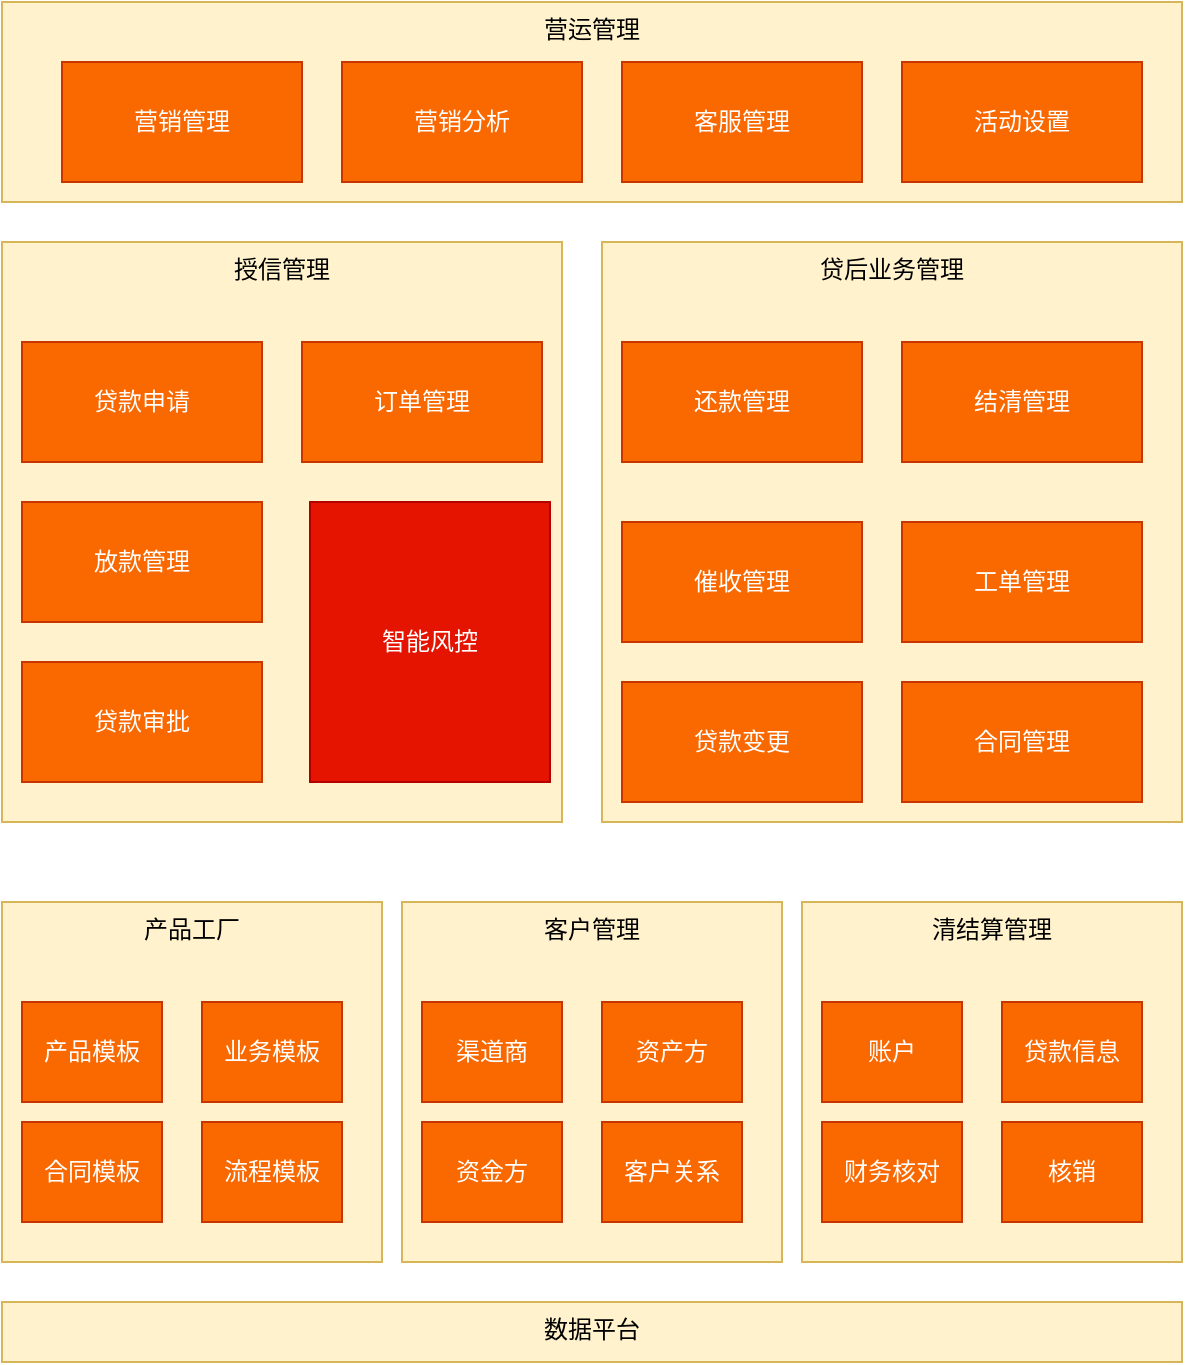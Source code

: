 <mxfile version="14.5.10" type="github">
  <diagram id="3-5de5OCHW1W84pv_DVT" name="第 1 页">
    <mxGraphModel dx="1422" dy="762" grid="1" gridSize="10" guides="1" tooltips="1" connect="1" arrows="1" fold="1" page="1" pageScale="1" pageWidth="827" pageHeight="1169" math="0" shadow="0">
      <root>
        <mxCell id="0" />
        <mxCell id="1" parent="0" />
        <mxCell id="3yTSScGXuD4bxsqtF7vF-1" value="营运管理" style="rounded=0;whiteSpace=wrap;html=1;fillColor=#fff2cc;strokeColor=#d6b656;verticalAlign=top;" vertex="1" parent="1">
          <mxGeometry x="140" y="80" width="590" height="100" as="geometry" />
        </mxCell>
        <mxCell id="3yTSScGXuD4bxsqtF7vF-2" value="营销管理" style="rounded=0;whiteSpace=wrap;html=1;fillColor=#fa6800;strokeColor=#C73500;fontColor=#ffffff;" vertex="1" parent="1">
          <mxGeometry x="170" y="110" width="120" height="60" as="geometry" />
        </mxCell>
        <mxCell id="3yTSScGXuD4bxsqtF7vF-3" value="营销分析" style="rounded=0;whiteSpace=wrap;html=1;fillColor=#fa6800;strokeColor=#C73500;fontColor=#ffffff;" vertex="1" parent="1">
          <mxGeometry x="310" y="110" width="120" height="60" as="geometry" />
        </mxCell>
        <mxCell id="3yTSScGXuD4bxsqtF7vF-4" value="客服管理" style="rounded=0;whiteSpace=wrap;html=1;fillColor=#fa6800;strokeColor=#C73500;fontColor=#ffffff;" vertex="1" parent="1">
          <mxGeometry x="450" y="110" width="120" height="60" as="geometry" />
        </mxCell>
        <mxCell id="3yTSScGXuD4bxsqtF7vF-5" value="活动设置" style="rounded=0;whiteSpace=wrap;html=1;fillColor=#fa6800;strokeColor=#C73500;fontColor=#ffffff;" vertex="1" parent="1">
          <mxGeometry x="590" y="110" width="120" height="60" as="geometry" />
        </mxCell>
        <mxCell id="3yTSScGXuD4bxsqtF7vF-7" value="授信管理" style="rounded=0;whiteSpace=wrap;html=1;fillColor=#fff2cc;strokeColor=#d6b656;verticalAlign=top;" vertex="1" parent="1">
          <mxGeometry x="140" y="200" width="280" height="290" as="geometry" />
        </mxCell>
        <mxCell id="3yTSScGXuD4bxsqtF7vF-8" value="贷款申请" style="rounded=0;whiteSpace=wrap;html=1;fillColor=#fa6800;strokeColor=#C73500;fontColor=#ffffff;" vertex="1" parent="1">
          <mxGeometry x="150" y="250" width="120" height="60" as="geometry" />
        </mxCell>
        <mxCell id="3yTSScGXuD4bxsqtF7vF-9" value="放款管理" style="rounded=0;whiteSpace=wrap;html=1;fillColor=#fa6800;strokeColor=#C73500;fontColor=#ffffff;" vertex="1" parent="1">
          <mxGeometry x="150" y="330" width="120" height="60" as="geometry" />
        </mxCell>
        <mxCell id="3yTSScGXuD4bxsqtF7vF-10" value="贷款审批" style="rounded=0;whiteSpace=wrap;html=1;fillColor=#fa6800;strokeColor=#C73500;fontColor=#ffffff;" vertex="1" parent="1">
          <mxGeometry x="150" y="410" width="120" height="60" as="geometry" />
        </mxCell>
        <mxCell id="3yTSScGXuD4bxsqtF7vF-11" value="订单管理" style="rounded=0;whiteSpace=wrap;html=1;fillColor=#fa6800;strokeColor=#C73500;fontColor=#ffffff;" vertex="1" parent="1">
          <mxGeometry x="290" y="250" width="120" height="60" as="geometry" />
        </mxCell>
        <mxCell id="3yTSScGXuD4bxsqtF7vF-12" value="智能风控" style="rounded=0;whiteSpace=wrap;html=1;fillColor=#e51400;strokeColor=#B20000;fontColor=#ffffff;" vertex="1" parent="1">
          <mxGeometry x="294" y="330" width="120" height="140" as="geometry" />
        </mxCell>
        <mxCell id="3yTSScGXuD4bxsqtF7vF-13" value="贷后业务管理" style="rounded=0;whiteSpace=wrap;html=1;fillColor=#fff2cc;strokeColor=#d6b656;verticalAlign=top;" vertex="1" parent="1">
          <mxGeometry x="440" y="200" width="290" height="290" as="geometry" />
        </mxCell>
        <mxCell id="3yTSScGXuD4bxsqtF7vF-14" value="还款管理" style="rounded=0;whiteSpace=wrap;html=1;fillColor=#fa6800;strokeColor=#C73500;fontColor=#ffffff;" vertex="1" parent="1">
          <mxGeometry x="450" y="250" width="120" height="60" as="geometry" />
        </mxCell>
        <mxCell id="3yTSScGXuD4bxsqtF7vF-15" value="催收管理" style="rounded=0;whiteSpace=wrap;html=1;fillColor=#fa6800;strokeColor=#C73500;fontColor=#ffffff;" vertex="1" parent="1">
          <mxGeometry x="450" y="340" width="120" height="60" as="geometry" />
        </mxCell>
        <mxCell id="3yTSScGXuD4bxsqtF7vF-16" value="贷款变更" style="rounded=0;whiteSpace=wrap;html=1;fillColor=#fa6800;strokeColor=#C73500;fontColor=#ffffff;" vertex="1" parent="1">
          <mxGeometry x="450" y="420" width="120" height="60" as="geometry" />
        </mxCell>
        <mxCell id="3yTSScGXuD4bxsqtF7vF-17" value="结清管理" style="rounded=0;whiteSpace=wrap;html=1;fillColor=#fa6800;strokeColor=#C73500;fontColor=#ffffff;" vertex="1" parent="1">
          <mxGeometry x="590" y="250" width="120" height="60" as="geometry" />
        </mxCell>
        <mxCell id="3yTSScGXuD4bxsqtF7vF-18" value="工单管理" style="rounded=0;whiteSpace=wrap;html=1;fillColor=#fa6800;strokeColor=#C73500;fontColor=#ffffff;" vertex="1" parent="1">
          <mxGeometry x="590" y="340" width="120" height="60" as="geometry" />
        </mxCell>
        <mxCell id="3yTSScGXuD4bxsqtF7vF-19" value="合同管理" style="rounded=0;whiteSpace=wrap;html=1;fillColor=#fa6800;strokeColor=#C73500;fontColor=#ffffff;" vertex="1" parent="1">
          <mxGeometry x="590" y="420" width="120" height="60" as="geometry" />
        </mxCell>
        <mxCell id="3yTSScGXuD4bxsqtF7vF-20" value="产品工厂" style="rounded=0;whiteSpace=wrap;html=1;fillColor=#fff2cc;strokeColor=#d6b656;verticalAlign=top;" vertex="1" parent="1">
          <mxGeometry x="140" y="530" width="190" height="180" as="geometry" />
        </mxCell>
        <mxCell id="3yTSScGXuD4bxsqtF7vF-21" value="客户管理" style="rounded=0;whiteSpace=wrap;html=1;fillColor=#fff2cc;strokeColor=#d6b656;verticalAlign=top;" vertex="1" parent="1">
          <mxGeometry x="340" y="530" width="190" height="180" as="geometry" />
        </mxCell>
        <mxCell id="3yTSScGXuD4bxsqtF7vF-22" value="清结算管理" style="rounded=0;whiteSpace=wrap;html=1;fillColor=#fff2cc;strokeColor=#d6b656;verticalAlign=top;" vertex="1" parent="1">
          <mxGeometry x="540" y="530" width="190" height="180" as="geometry" />
        </mxCell>
        <mxCell id="3yTSScGXuD4bxsqtF7vF-23" value="产品模板" style="rounded=0;whiteSpace=wrap;html=1;fillColor=#fa6800;strokeColor=#C73500;fontColor=#ffffff;" vertex="1" parent="1">
          <mxGeometry x="150" y="580" width="70" height="50" as="geometry" />
        </mxCell>
        <mxCell id="3yTSScGXuD4bxsqtF7vF-24" value="业务模板" style="rounded=0;whiteSpace=wrap;html=1;fillColor=#fa6800;strokeColor=#C73500;fontColor=#ffffff;" vertex="1" parent="1">
          <mxGeometry x="240" y="580" width="70" height="50" as="geometry" />
        </mxCell>
        <mxCell id="3yTSScGXuD4bxsqtF7vF-25" value="合同模板" style="rounded=0;whiteSpace=wrap;html=1;fillColor=#fa6800;strokeColor=#C73500;fontColor=#ffffff;" vertex="1" parent="1">
          <mxGeometry x="150" y="640" width="70" height="50" as="geometry" />
        </mxCell>
        <mxCell id="3yTSScGXuD4bxsqtF7vF-26" value="流程模板" style="rounded=0;whiteSpace=wrap;html=1;fillColor=#fa6800;strokeColor=#C73500;fontColor=#ffffff;" vertex="1" parent="1">
          <mxGeometry x="240" y="640" width="70" height="50" as="geometry" />
        </mxCell>
        <mxCell id="3yTSScGXuD4bxsqtF7vF-27" value="产品模板" style="rounded=0;whiteSpace=wrap;html=1;fillColor=#fa6800;strokeColor=#C73500;fontColor=#ffffff;" vertex="1" parent="1">
          <mxGeometry x="150" y="580" width="70" height="50" as="geometry" />
        </mxCell>
        <mxCell id="3yTSScGXuD4bxsqtF7vF-28" value="业务模板" style="rounded=0;whiteSpace=wrap;html=1;fillColor=#fa6800;strokeColor=#C73500;fontColor=#ffffff;" vertex="1" parent="1">
          <mxGeometry x="240" y="580" width="70" height="50" as="geometry" />
        </mxCell>
        <mxCell id="3yTSScGXuD4bxsqtF7vF-29" value="产品模板" style="rounded=0;whiteSpace=wrap;html=1;fillColor=#fa6800;strokeColor=#C73500;fontColor=#ffffff;" vertex="1" parent="1">
          <mxGeometry x="150" y="580" width="70" height="50" as="geometry" />
        </mxCell>
        <mxCell id="3yTSScGXuD4bxsqtF7vF-30" value="业务模板" style="rounded=0;whiteSpace=wrap;html=1;fillColor=#fa6800;strokeColor=#C73500;fontColor=#ffffff;" vertex="1" parent="1">
          <mxGeometry x="240" y="580" width="70" height="50" as="geometry" />
        </mxCell>
        <mxCell id="3yTSScGXuD4bxsqtF7vF-31" value="产品模板" style="rounded=0;whiteSpace=wrap;html=1;fillColor=#fa6800;strokeColor=#C73500;fontColor=#ffffff;" vertex="1" parent="1">
          <mxGeometry x="150" y="580" width="70" height="50" as="geometry" />
        </mxCell>
        <mxCell id="3yTSScGXuD4bxsqtF7vF-32" value="业务模板" style="rounded=0;whiteSpace=wrap;html=1;fillColor=#fa6800;strokeColor=#C73500;fontColor=#ffffff;" vertex="1" parent="1">
          <mxGeometry x="240" y="580" width="70" height="50" as="geometry" />
        </mxCell>
        <mxCell id="3yTSScGXuD4bxsqtF7vF-33" value="渠道商" style="rounded=0;whiteSpace=wrap;html=1;fillColor=#fa6800;strokeColor=#C73500;fontColor=#ffffff;" vertex="1" parent="1">
          <mxGeometry x="350" y="580" width="70" height="50" as="geometry" />
        </mxCell>
        <mxCell id="3yTSScGXuD4bxsqtF7vF-34" value="资产方" style="rounded=0;whiteSpace=wrap;html=1;fillColor=#fa6800;strokeColor=#C73500;fontColor=#ffffff;" vertex="1" parent="1">
          <mxGeometry x="440" y="580" width="70" height="50" as="geometry" />
        </mxCell>
        <mxCell id="3yTSScGXuD4bxsqtF7vF-35" value="资金方" style="rounded=0;whiteSpace=wrap;html=1;fillColor=#fa6800;strokeColor=#C73500;fontColor=#ffffff;" vertex="1" parent="1">
          <mxGeometry x="350" y="640" width="70" height="50" as="geometry" />
        </mxCell>
        <mxCell id="3yTSScGXuD4bxsqtF7vF-36" value="客户关系" style="rounded=0;whiteSpace=wrap;html=1;fillColor=#fa6800;strokeColor=#C73500;fontColor=#ffffff;" vertex="1" parent="1">
          <mxGeometry x="440" y="640" width="70" height="50" as="geometry" />
        </mxCell>
        <mxCell id="3yTSScGXuD4bxsqtF7vF-37" value="账户" style="rounded=0;whiteSpace=wrap;html=1;fillColor=#fa6800;strokeColor=#C73500;fontColor=#ffffff;" vertex="1" parent="1">
          <mxGeometry x="550" y="580" width="70" height="50" as="geometry" />
        </mxCell>
        <mxCell id="3yTSScGXuD4bxsqtF7vF-38" value="贷款信息" style="rounded=0;whiteSpace=wrap;html=1;fillColor=#fa6800;strokeColor=#C73500;fontColor=#ffffff;" vertex="1" parent="1">
          <mxGeometry x="640" y="580" width="70" height="50" as="geometry" />
        </mxCell>
        <mxCell id="3yTSScGXuD4bxsqtF7vF-39" value="财务核对" style="rounded=0;whiteSpace=wrap;html=1;fillColor=#fa6800;strokeColor=#C73500;fontColor=#ffffff;" vertex="1" parent="1">
          <mxGeometry x="550" y="640" width="70" height="50" as="geometry" />
        </mxCell>
        <mxCell id="3yTSScGXuD4bxsqtF7vF-40" value="核销" style="rounded=0;whiteSpace=wrap;html=1;fillColor=#fa6800;strokeColor=#C73500;fontColor=#ffffff;" vertex="1" parent="1">
          <mxGeometry x="640" y="640" width="70" height="50" as="geometry" />
        </mxCell>
        <mxCell id="3yTSScGXuD4bxsqtF7vF-41" value="数据平台" style="rounded=0;whiteSpace=wrap;html=1;fillColor=#fff2cc;strokeColor=#d6b656;verticalAlign=top;" vertex="1" parent="1">
          <mxGeometry x="140" y="730" width="590" height="30" as="geometry" />
        </mxCell>
      </root>
    </mxGraphModel>
  </diagram>
</mxfile>
